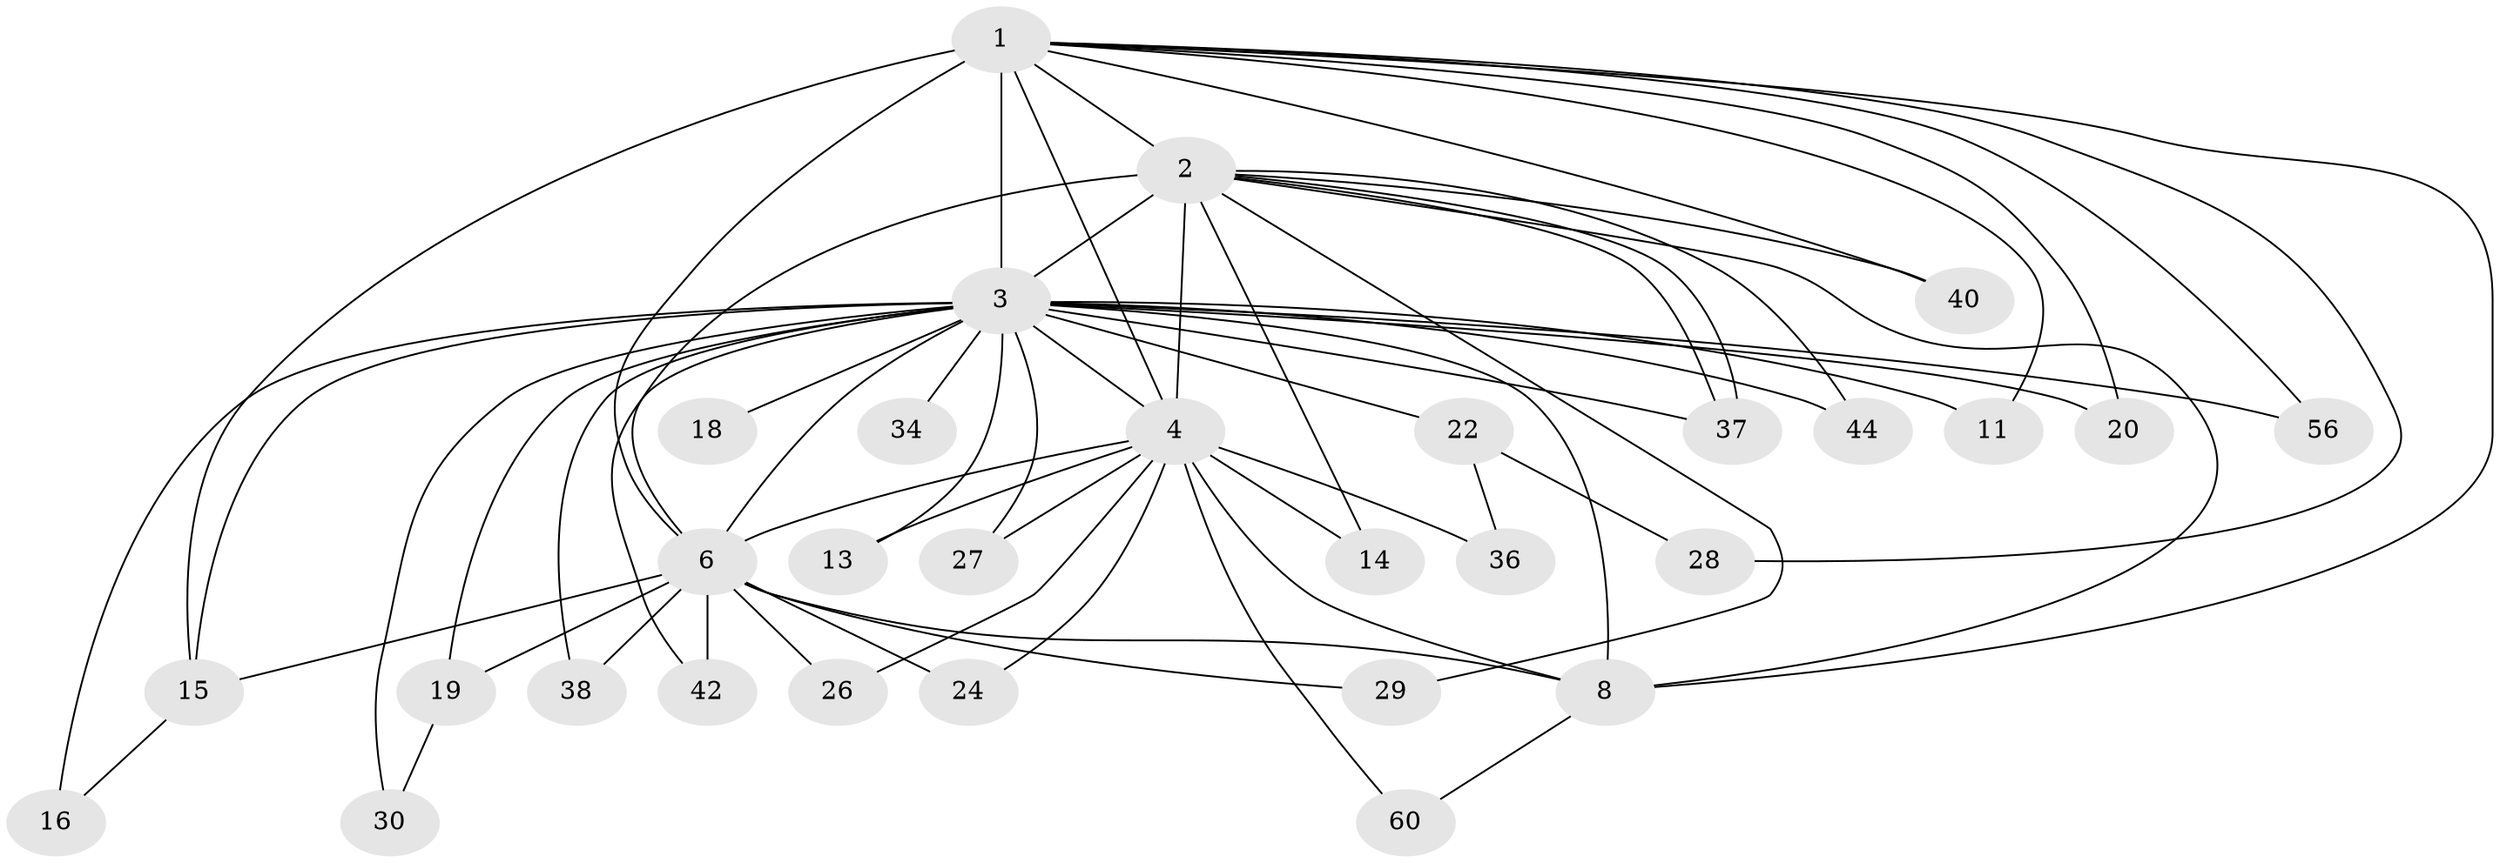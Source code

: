 // original degree distribution, {19: 0.016666666666666666, 17: 0.05, 18: 0.03333333333333333, 16: 0.016666666666666666, 20: 0.016666666666666666, 11: 0.016666666666666666, 14: 0.016666666666666666, 2: 0.6166666666666667, 5: 0.016666666666666666, 4: 0.13333333333333333, 3: 0.06666666666666667}
// Generated by graph-tools (version 1.1) at 2025/14/03/09/25 04:14:07]
// undirected, 30 vertices, 62 edges
graph export_dot {
graph [start="1"]
  node [color=gray90,style=filled];
  1;
  2;
  3 [super="+9+58+54+5+17"];
  4;
  6 [super="+43+10+25"];
  8;
  11;
  13;
  14;
  15 [super="+46+31"];
  16;
  18;
  19;
  20;
  22;
  24;
  26;
  27;
  28;
  29;
  30;
  34;
  36;
  37 [super="+45"];
  38;
  40;
  42;
  44;
  56;
  60;
  1 -- 2;
  1 -- 3 [weight=7];
  1 -- 4;
  1 -- 6 [weight=3];
  1 -- 8;
  1 -- 11;
  1 -- 15;
  1 -- 20;
  1 -- 28;
  1 -- 40;
  1 -- 56;
  2 -- 3 [weight=6];
  2 -- 4;
  2 -- 6 [weight=2];
  2 -- 8;
  2 -- 14;
  2 -- 29;
  2 -- 37;
  2 -- 37;
  2 -- 40;
  2 -- 44;
  3 -- 4 [weight=4];
  3 -- 6 [weight=11];
  3 -- 8 [weight=5];
  3 -- 11;
  3 -- 13;
  3 -- 19 [weight=2];
  3 -- 37;
  3 -- 42;
  3 -- 44;
  3 -- 16 [weight=3];
  3 -- 56;
  3 -- 27;
  3 -- 30;
  3 -- 15 [weight=2];
  3 -- 18 [weight=2];
  3 -- 20;
  3 -- 22;
  3 -- 34;
  3 -- 38;
  4 -- 6 [weight=4];
  4 -- 8;
  4 -- 13;
  4 -- 14;
  4 -- 24;
  4 -- 26;
  4 -- 27;
  4 -- 36;
  4 -- 60;
  6 -- 8 [weight=2];
  6 -- 26;
  6 -- 42;
  6 -- 38;
  6 -- 24 [weight=2];
  6 -- 29;
  6 -- 19;
  6 -- 15 [weight=2];
  8 -- 60;
  15 -- 16;
  19 -- 30;
  22 -- 28;
  22 -- 36;
}
